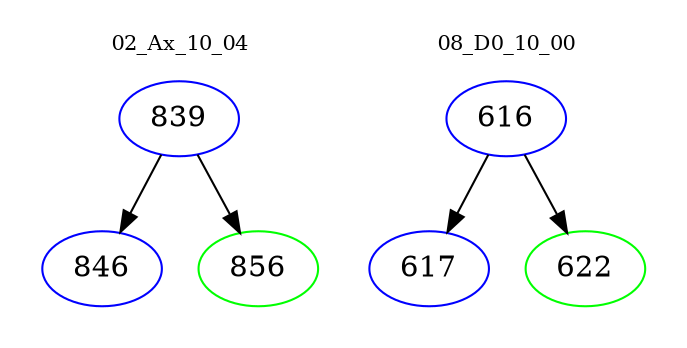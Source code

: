 digraph{
subgraph cluster_0 {
color = white
label = "02_Ax_10_04";
fontsize=10;
T0_839 [label="839", color="blue"]
T0_839 -> T0_846 [color="black"]
T0_846 [label="846", color="blue"]
T0_839 -> T0_856 [color="black"]
T0_856 [label="856", color="green"]
}
subgraph cluster_1 {
color = white
label = "08_D0_10_00";
fontsize=10;
T1_616 [label="616", color="blue"]
T1_616 -> T1_617 [color="black"]
T1_617 [label="617", color="blue"]
T1_616 -> T1_622 [color="black"]
T1_622 [label="622", color="green"]
}
}
